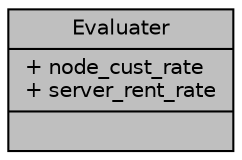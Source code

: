digraph "Evaluater"
{
  edge [fontname="Helvetica",fontsize="10",labelfontname="Helvetica",labelfontsize="10"];
  node [fontname="Helvetica",fontsize="10",shape=record];
  Node1 [label="{Evaluater\n|+ node_cust_rate\l+ server_rent_rate\l|}",height=0.2,width=0.4,color="black", fillcolor="grey75", style="filled", fontcolor="black"];
}
